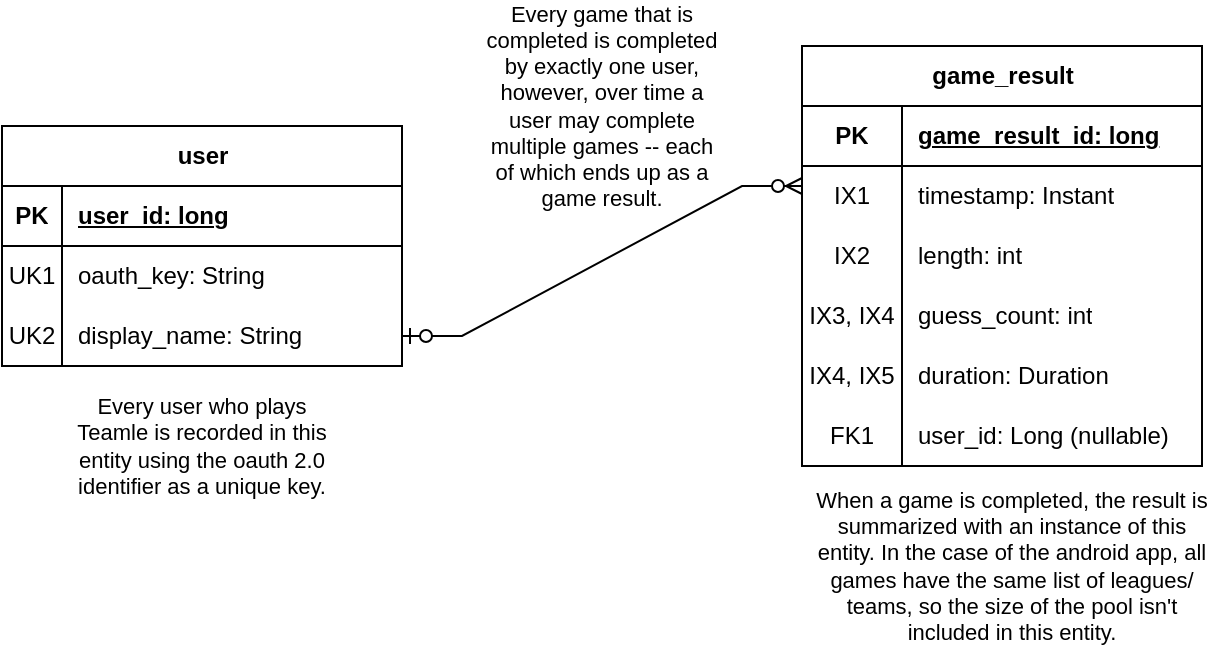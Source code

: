 <mxfile version="24.2.1" type="device">
  <diagram name="Page-1" id="EVgq2ZtFHms8ZA11ut-m">
    <mxGraphModel dx="2742" dy="569" grid="1" gridSize="10" guides="1" tooltips="1" connect="1" arrows="1" fold="1" page="1" pageScale="1" pageWidth="850" pageHeight="1100" math="0" shadow="0">
      <root>
        <mxCell id="0" />
        <mxCell id="1" parent="0" />
        <mxCell id="a7e4Md0nziOLimNQ7dql-2" value="user" style="shape=table;startSize=30;container=1;collapsible=1;childLayout=tableLayout;fixedRows=1;rowLines=0;fontStyle=1;align=center;resizeLast=1;html=1;" parent="1" vertex="1">
          <mxGeometry x="-1680" y="80" width="200" height="120" as="geometry" />
        </mxCell>
        <mxCell id="a7e4Md0nziOLimNQ7dql-3" value="" style="shape=tableRow;horizontal=0;startSize=0;swimlaneHead=0;swimlaneBody=0;fillColor=none;collapsible=0;dropTarget=0;points=[[0,0.5],[1,0.5]];portConstraint=eastwest;top=0;left=0;right=0;bottom=1;" parent="a7e4Md0nziOLimNQ7dql-2" vertex="1">
          <mxGeometry y="30" width="200" height="30" as="geometry" />
        </mxCell>
        <mxCell id="a7e4Md0nziOLimNQ7dql-4" value="PK" style="shape=partialRectangle;connectable=0;fillColor=none;top=0;left=0;bottom=0;right=0;fontStyle=1;overflow=hidden;whiteSpace=wrap;html=1;" parent="a7e4Md0nziOLimNQ7dql-3" vertex="1">
          <mxGeometry width="30" height="30" as="geometry">
            <mxRectangle width="30" height="30" as="alternateBounds" />
          </mxGeometry>
        </mxCell>
        <mxCell id="a7e4Md0nziOLimNQ7dql-5" value="user_id: long" style="shape=partialRectangle;connectable=0;fillColor=none;top=0;left=0;bottom=0;right=0;align=left;spacingLeft=6;fontStyle=5;overflow=hidden;whiteSpace=wrap;html=1;" parent="a7e4Md0nziOLimNQ7dql-3" vertex="1">
          <mxGeometry x="30" width="170" height="30" as="geometry">
            <mxRectangle width="170" height="30" as="alternateBounds" />
          </mxGeometry>
        </mxCell>
        <mxCell id="a7e4Md0nziOLimNQ7dql-6" value="" style="shape=tableRow;horizontal=0;startSize=0;swimlaneHead=0;swimlaneBody=0;fillColor=none;collapsible=0;dropTarget=0;points=[[0,0.5],[1,0.5]];portConstraint=eastwest;top=0;left=0;right=0;bottom=0;" parent="a7e4Md0nziOLimNQ7dql-2" vertex="1">
          <mxGeometry y="60" width="200" height="30" as="geometry" />
        </mxCell>
        <mxCell id="a7e4Md0nziOLimNQ7dql-7" value="UK1" style="shape=partialRectangle;connectable=0;fillColor=none;top=0;left=0;bottom=0;right=0;editable=1;overflow=hidden;whiteSpace=wrap;html=1;" parent="a7e4Md0nziOLimNQ7dql-6" vertex="1">
          <mxGeometry width="30" height="30" as="geometry">
            <mxRectangle width="30" height="30" as="alternateBounds" />
          </mxGeometry>
        </mxCell>
        <mxCell id="a7e4Md0nziOLimNQ7dql-8" value="oauth_key: String" style="shape=partialRectangle;connectable=0;fillColor=none;top=0;left=0;bottom=0;right=0;align=left;spacingLeft=6;overflow=hidden;whiteSpace=wrap;html=1;" parent="a7e4Md0nziOLimNQ7dql-6" vertex="1">
          <mxGeometry x="30" width="170" height="30" as="geometry">
            <mxRectangle width="170" height="30" as="alternateBounds" />
          </mxGeometry>
        </mxCell>
        <mxCell id="a7e4Md0nziOLimNQ7dql-9" value="" style="shape=tableRow;horizontal=0;startSize=0;swimlaneHead=0;swimlaneBody=0;fillColor=none;collapsible=0;dropTarget=0;points=[[0,0.5],[1,0.5]];portConstraint=eastwest;top=0;left=0;right=0;bottom=0;" parent="a7e4Md0nziOLimNQ7dql-2" vertex="1">
          <mxGeometry y="90" width="200" height="30" as="geometry" />
        </mxCell>
        <mxCell id="a7e4Md0nziOLimNQ7dql-10" value="UK2" style="shape=partialRectangle;connectable=0;fillColor=none;top=0;left=0;bottom=0;right=0;editable=1;overflow=hidden;whiteSpace=wrap;html=1;" parent="a7e4Md0nziOLimNQ7dql-9" vertex="1">
          <mxGeometry width="30" height="30" as="geometry">
            <mxRectangle width="30" height="30" as="alternateBounds" />
          </mxGeometry>
        </mxCell>
        <mxCell id="a7e4Md0nziOLimNQ7dql-11" value="display_name: String" style="shape=partialRectangle;connectable=0;fillColor=none;top=0;left=0;bottom=0;right=0;align=left;spacingLeft=6;overflow=hidden;whiteSpace=wrap;html=1;" parent="a7e4Md0nziOLimNQ7dql-9" vertex="1">
          <mxGeometry x="30" width="170" height="30" as="geometry">
            <mxRectangle width="170" height="30" as="alternateBounds" />
          </mxGeometry>
        </mxCell>
        <mxCell id="a7e4Md0nziOLimNQ7dql-15" value="game_result" style="shape=table;startSize=30;container=1;collapsible=1;childLayout=tableLayout;fixedRows=1;rowLines=0;fontStyle=1;align=center;resizeLast=1;html=1;" parent="1" vertex="1">
          <mxGeometry x="-1280" y="40" width="200" height="210" as="geometry" />
        </mxCell>
        <mxCell id="a7e4Md0nziOLimNQ7dql-16" value="" style="shape=tableRow;horizontal=0;startSize=0;swimlaneHead=0;swimlaneBody=0;fillColor=none;collapsible=0;dropTarget=0;points=[[0,0.5],[1,0.5]];portConstraint=eastwest;top=0;left=0;right=0;bottom=1;" parent="a7e4Md0nziOLimNQ7dql-15" vertex="1">
          <mxGeometry y="30" width="200" height="30" as="geometry" />
        </mxCell>
        <mxCell id="a7e4Md0nziOLimNQ7dql-17" value="PK" style="shape=partialRectangle;connectable=0;fillColor=none;top=0;left=0;bottom=0;right=0;fontStyle=1;overflow=hidden;whiteSpace=wrap;html=1;" parent="a7e4Md0nziOLimNQ7dql-16" vertex="1">
          <mxGeometry width="50" height="30" as="geometry">
            <mxRectangle width="50" height="30" as="alternateBounds" />
          </mxGeometry>
        </mxCell>
        <mxCell id="a7e4Md0nziOLimNQ7dql-18" value="game_result_id: long" style="shape=partialRectangle;connectable=0;fillColor=none;top=0;left=0;bottom=0;right=0;align=left;spacingLeft=6;fontStyle=5;overflow=hidden;whiteSpace=wrap;html=1;" parent="a7e4Md0nziOLimNQ7dql-16" vertex="1">
          <mxGeometry x="50" width="150" height="30" as="geometry">
            <mxRectangle width="150" height="30" as="alternateBounds" />
          </mxGeometry>
        </mxCell>
        <mxCell id="a7e4Md0nziOLimNQ7dql-19" value="" style="shape=tableRow;horizontal=0;startSize=0;swimlaneHead=0;swimlaneBody=0;fillColor=none;collapsible=0;dropTarget=0;points=[[0,0.5],[1,0.5]];portConstraint=eastwest;top=0;left=0;right=0;bottom=0;" parent="a7e4Md0nziOLimNQ7dql-15" vertex="1">
          <mxGeometry y="60" width="200" height="30" as="geometry" />
        </mxCell>
        <mxCell id="a7e4Md0nziOLimNQ7dql-20" value="IX1" style="shape=partialRectangle;connectable=0;fillColor=none;top=0;left=0;bottom=0;right=0;editable=1;overflow=hidden;whiteSpace=wrap;html=1;" parent="a7e4Md0nziOLimNQ7dql-19" vertex="1">
          <mxGeometry width="50" height="30" as="geometry">
            <mxRectangle width="50" height="30" as="alternateBounds" />
          </mxGeometry>
        </mxCell>
        <mxCell id="a7e4Md0nziOLimNQ7dql-21" value="timestamp: Instant" style="shape=partialRectangle;connectable=0;fillColor=none;top=0;left=0;bottom=0;right=0;align=left;spacingLeft=6;overflow=hidden;whiteSpace=wrap;html=1;" parent="a7e4Md0nziOLimNQ7dql-19" vertex="1">
          <mxGeometry x="50" width="150" height="30" as="geometry">
            <mxRectangle width="150" height="30" as="alternateBounds" />
          </mxGeometry>
        </mxCell>
        <mxCell id="a7e4Md0nziOLimNQ7dql-22" value="" style="shape=tableRow;horizontal=0;startSize=0;swimlaneHead=0;swimlaneBody=0;fillColor=none;collapsible=0;dropTarget=0;points=[[0,0.5],[1,0.5]];portConstraint=eastwest;top=0;left=0;right=0;bottom=0;" parent="a7e4Md0nziOLimNQ7dql-15" vertex="1">
          <mxGeometry y="90" width="200" height="30" as="geometry" />
        </mxCell>
        <mxCell id="a7e4Md0nziOLimNQ7dql-23" value="IX2" style="shape=partialRectangle;connectable=0;fillColor=none;top=0;left=0;bottom=0;right=0;editable=1;overflow=hidden;whiteSpace=wrap;html=1;" parent="a7e4Md0nziOLimNQ7dql-22" vertex="1">
          <mxGeometry width="50" height="30" as="geometry">
            <mxRectangle width="50" height="30" as="alternateBounds" />
          </mxGeometry>
        </mxCell>
        <mxCell id="a7e4Md0nziOLimNQ7dql-24" value="length: int" style="shape=partialRectangle;connectable=0;fillColor=none;top=0;left=0;bottom=0;right=0;align=left;spacingLeft=6;overflow=hidden;whiteSpace=wrap;html=1;" parent="a7e4Md0nziOLimNQ7dql-22" vertex="1">
          <mxGeometry x="50" width="150" height="30" as="geometry">
            <mxRectangle width="150" height="30" as="alternateBounds" />
          </mxGeometry>
        </mxCell>
        <mxCell id="a7e4Md0nziOLimNQ7dql-25" value="" style="shape=tableRow;horizontal=0;startSize=0;swimlaneHead=0;swimlaneBody=0;fillColor=none;collapsible=0;dropTarget=0;points=[[0,0.5],[1,0.5]];portConstraint=eastwest;top=0;left=0;right=0;bottom=0;" parent="a7e4Md0nziOLimNQ7dql-15" vertex="1">
          <mxGeometry y="120" width="200" height="30" as="geometry" />
        </mxCell>
        <mxCell id="a7e4Md0nziOLimNQ7dql-26" value="IX3, IX4" style="shape=partialRectangle;connectable=0;fillColor=none;top=0;left=0;bottom=0;right=0;editable=1;overflow=hidden;whiteSpace=wrap;html=1;" parent="a7e4Md0nziOLimNQ7dql-25" vertex="1">
          <mxGeometry width="50" height="30" as="geometry">
            <mxRectangle width="50" height="30" as="alternateBounds" />
          </mxGeometry>
        </mxCell>
        <mxCell id="a7e4Md0nziOLimNQ7dql-27" value="guess_count: int" style="shape=partialRectangle;connectable=0;fillColor=none;top=0;left=0;bottom=0;right=0;align=left;spacingLeft=6;overflow=hidden;whiteSpace=wrap;html=1;" parent="a7e4Md0nziOLimNQ7dql-25" vertex="1">
          <mxGeometry x="50" width="150" height="30" as="geometry">
            <mxRectangle width="150" height="30" as="alternateBounds" />
          </mxGeometry>
        </mxCell>
        <mxCell id="a7e4Md0nziOLimNQ7dql-34" value="" style="shape=tableRow;horizontal=0;startSize=0;swimlaneHead=0;swimlaneBody=0;fillColor=none;collapsible=0;dropTarget=0;points=[[0,0.5],[1,0.5]];portConstraint=eastwest;top=0;left=0;right=0;bottom=0;" parent="a7e4Md0nziOLimNQ7dql-15" vertex="1">
          <mxGeometry y="150" width="200" height="30" as="geometry" />
        </mxCell>
        <mxCell id="a7e4Md0nziOLimNQ7dql-35" value="IX4, IX5" style="shape=partialRectangle;connectable=0;fillColor=none;top=0;left=0;bottom=0;right=0;editable=1;overflow=hidden;whiteSpace=wrap;html=1;" parent="a7e4Md0nziOLimNQ7dql-34" vertex="1">
          <mxGeometry width="50" height="30" as="geometry">
            <mxRectangle width="50" height="30" as="alternateBounds" />
          </mxGeometry>
        </mxCell>
        <mxCell id="a7e4Md0nziOLimNQ7dql-36" value="duration: Duration" style="shape=partialRectangle;connectable=0;fillColor=none;top=0;left=0;bottom=0;right=0;align=left;spacingLeft=6;overflow=hidden;whiteSpace=wrap;html=1;" parent="a7e4Md0nziOLimNQ7dql-34" vertex="1">
          <mxGeometry x="50" width="150" height="30" as="geometry">
            <mxRectangle width="150" height="30" as="alternateBounds" />
          </mxGeometry>
        </mxCell>
        <mxCell id="a7e4Md0nziOLimNQ7dql-37" value="" style="shape=tableRow;horizontal=0;startSize=0;swimlaneHead=0;swimlaneBody=0;fillColor=none;collapsible=0;dropTarget=0;points=[[0,0.5],[1,0.5]];portConstraint=eastwest;top=0;left=0;right=0;bottom=0;" parent="a7e4Md0nziOLimNQ7dql-15" vertex="1">
          <mxGeometry y="180" width="200" height="30" as="geometry" />
        </mxCell>
        <mxCell id="a7e4Md0nziOLimNQ7dql-38" value="FK1" style="shape=partialRectangle;connectable=0;fillColor=none;top=0;left=0;bottom=0;right=0;editable=1;overflow=hidden;whiteSpace=wrap;html=1;" parent="a7e4Md0nziOLimNQ7dql-37" vertex="1">
          <mxGeometry width="50" height="30" as="geometry">
            <mxRectangle width="50" height="30" as="alternateBounds" />
          </mxGeometry>
        </mxCell>
        <mxCell id="a7e4Md0nziOLimNQ7dql-39" value="user_id: Long (nullable)" style="shape=partialRectangle;connectable=0;fillColor=none;top=0;left=0;bottom=0;right=0;align=left;spacingLeft=6;overflow=hidden;whiteSpace=wrap;html=1;" parent="a7e4Md0nziOLimNQ7dql-37" vertex="1">
          <mxGeometry x="50" width="150" height="30" as="geometry">
            <mxRectangle width="150" height="30" as="alternateBounds" />
          </mxGeometry>
        </mxCell>
        <mxCell id="a7e4Md0nziOLimNQ7dql-41" value="Every user who plays Teamle is recorded in this entity using the oauth 2.0 identifier as a unique key." style="whiteSpace=wrap;html=1;strokeColor=none;fillColor=none;fontSize=11;" parent="1" vertex="1">
          <mxGeometry x="-1650" y="200" width="140" height="80" as="geometry" />
        </mxCell>
        <mxCell id="a7e4Md0nziOLimNQ7dql-42" value="When a game is completed, the result is summarized with an instance of this entity. In the case of the android app, all games have the same list of leagues/ teams, so the size of the pool isn&#39;t included in this entity." style="whiteSpace=wrap;html=1;strokeColor=none;fillColor=none;fontSize=11;" parent="1" vertex="1">
          <mxGeometry x="-1275" y="270" width="200" height="60" as="geometry" />
        </mxCell>
        <mxCell id="a7e4Md0nziOLimNQ7dql-43" value="Every game that is completed is completed by exactly one user, however, over time a user may complete multiple games -- each of which ends up as a game result." style="whiteSpace=wrap;html=1;fontSize=11;fillColor=none;strokeColor=none;" parent="1" vertex="1">
          <mxGeometry x="-1440" y="40" width="120" height="60" as="geometry" />
        </mxCell>
        <mxCell id="S-sytj1z0cy6hnQiK1y7-1" value="" style="edgeStyle=entityRelationEdgeStyle;fontSize=12;html=1;endArrow=ERzeroToMany;startArrow=ERzeroToOne;rounded=0;exitX=1;exitY=0.5;exitDx=0;exitDy=0;" edge="1" parent="1" source="a7e4Md0nziOLimNQ7dql-9">
          <mxGeometry width="100" height="100" relative="1" as="geometry">
            <mxPoint x="-1380" y="210" as="sourcePoint" />
            <mxPoint x="-1280" y="110" as="targetPoint" />
          </mxGeometry>
        </mxCell>
      </root>
    </mxGraphModel>
  </diagram>
</mxfile>
